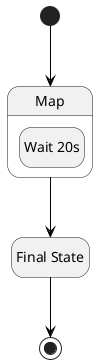 
@startuml
hide empty description
skinparam LineBackgroundColor #black
skinparam ArrowColor #black
state "Map" as state1 {
state "Wait 20s" as state3
}
state "Final State" as state2
[*] --> state1
state1 --> state2
state2 --> [*]
@enduml
